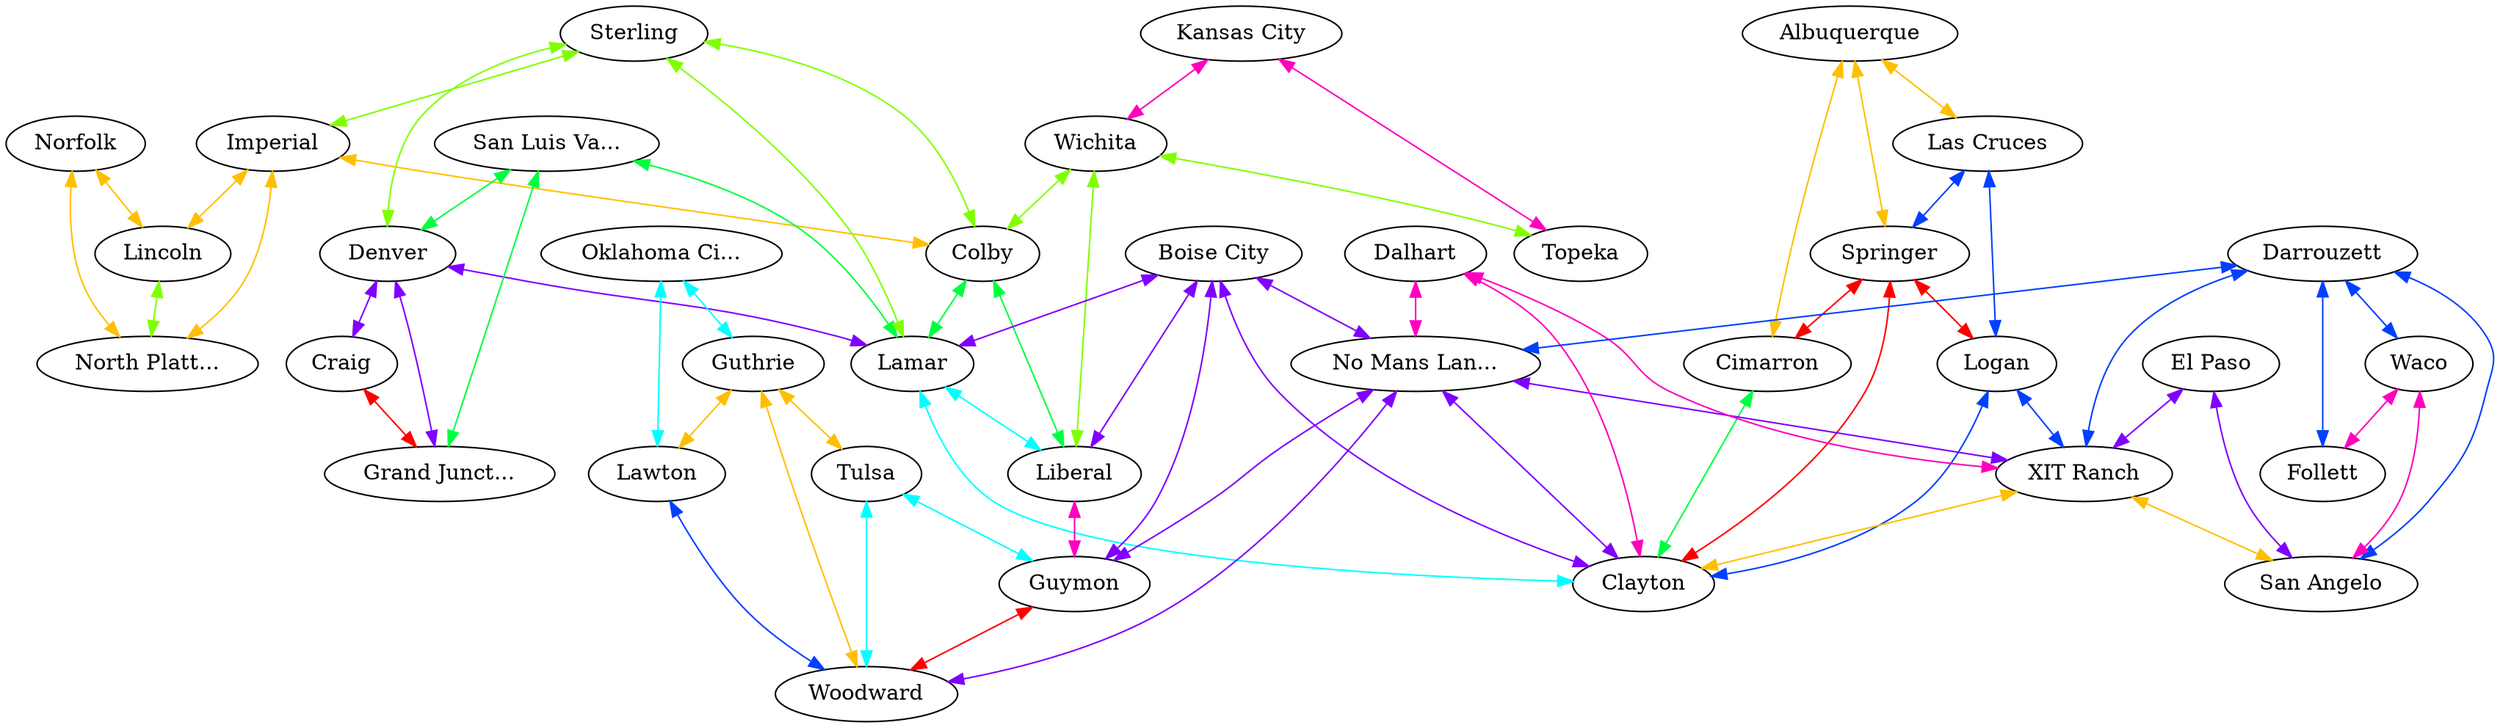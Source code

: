 graph x {
"North Platte" [pos="4.625,-0.555555555555556",label="North Platt..."]
"Norfolk" [pos="5.88888888888889,-0.555555555555556",label="Norfolk"]
"Imperial" [pos="5.22222222222222,-1.30555555555556",label="Imperial"]
"Lincoln" [pos="6.125,-1.33333333333333",label="Lincoln"]
"Craig" [pos="2.93055555555556,-1.41666666666667",label="Craig"]
"Grand Junction" [pos="2.77777777777778,-2.375",label="Grand Junct..."]
"Denver" [pos="3.70833333333333,-2.02777777777778",label="Denver"]
"San Luis Valley" [pos="3.73611111111111,-2.58333333333333",label="San Luis Va..."]
"Sterling" [pos="4.59722222222222,-1.68055555555556",label="Sterling"]
"Lamar" [pos="4.47222222222222,-2.625",label="Lamar"]
"Colby" [pos="5.25,-2",label="Colby"]
"Liberal" [pos="5.26388888888889,-2.48611111111111",label="Liberal"]
"Wichita" [pos="6.05555555555556,-2.47222222222222",label="Wichita"]
"Kansas City" [pos="7.20833333333333,-2.01388888888889",label="Kansas City"]
"Topeka" [pos="6.79166666666667,-2.30555555555556",label="Topeka"]
"Cimarron" [pos="2.72222222222222,-2.98611111111111",label="Cimarron"]
"Albuquerque" [pos="2.72222222222222,-4.22222222222222",label="Albuquerque"]
"Springer" [pos="3.58333333333333,-3.93055555555556",label="Springer"]
"Clayton" [pos="4.33333333333333,-3.19444444444444",label="Clayton"]
"Logan" [pos="4.22222222222222,-4.56944444444444",label="Logan"]
"Las Cruces" [pos="2.79166666666667,-4.875",label="Las Cruces"]
"Boise City" [pos="4.83333333333333,-3.04166666666667",label="Boise City"]
"Guymon" [pos="5.70833333333333,-3.06944444444444",label="Guymon"]
"Tulsa" [pos="6.88888888888889,-3.05555555555556",label="Tulsa"]
"Guthrie" [pos="6.88888888888889,-3.625",label="Guthrie"]
"Oklahoma City" [pos="7.04166666666667,-4.125",label="Oklahoma Ci..."]
"Lawton" [pos="6.44444444444444,-3.86111111111111",label="Lawton"]
"Woodward" [pos="5.91666666666667,-3.80555555555556",label="Woodward"]
"No Mans Land" [pos="5.41666666666667,-3.55555555555556",label="No Mans Lan..."]
"Dalhart" [pos="4.86111111111111,-3.93055555555556",label="Dalhart"]
"XIT Ranch" [pos="4.90277777777778,-4.83333333333333",label="XIT Ranch"]
"El Paso" [pos="4.06944444444444,-5.51388888888889",label="El Paso"]
"San Angelo" [pos="5.55555555555556,-5.52777777777778",label="San Angelo"]
"Darrouzett" [pos="5.68055555555556,-4.47222222222222",label="Darrouzett"]
"Follett" [pos="6.75,-4.52777777777778",label="Follett"]
"Waco" [pos="6.55555555555556,-5.25",label="Waco"]
"Albuquerque" -- "Springer" [dir="both",color="0.125,1,1"]
"Albuquerque" -- "Las Cruces" [dir="both",color="0.125,1,1"]
"Albuquerque" -- "Cimarron" [dir="both",color="0.125,1,1"]
"Sterling" -- "Lamar" [dir="both",color="0.25,1,1"]
"Sterling" -- "Imperial" [dir="both",color="0.25,1,1"]
"Sterling" -- "Colby" [dir="both",color="0.25,1,1"]
"Sterling" -- "Denver" [dir="both",color="0.25,1,1"]
"San Luis Valley" -- "Lamar" [dir="both",color="0.375,1,1"]
"San Luis Valley" -- "Grand Junction" [dir="both",color="0.375,1,1"]
"San Luis Valley" -- "Denver" [dir="both",color="0.375,1,1"]
"Oklahoma City" -- "Guthrie" [dir="both",color="0.5,1,1"]
"Oklahoma City" -- "Lawton" [dir="both",color="0.5,1,1"]
"Las Cruces" -- "Logan" [dir="both",color="0.625,1,1"]
"Las Cruces" -- "Springer" [dir="both",color="0.625,1,1"]
"Denver" -- "Lamar" [dir="both",color="0.75,1,1"]
"Denver" -- "Grand Junction" [dir="both",color="0.75,1,1"]
"Denver" -- "Craig" [dir="both",color="0.75,1,1"]
"Kansas City" -- "Wichita" [dir="both",color="0.875,1,1"]
"Kansas City" -- "Topeka" [dir="both",color="0.875,1,1"]
"Craig" -- "Grand Junction" [dir="both",color="1,1,1"]
"Imperial" -- "Lincoln" [dir="both",color="0.125,1,1"]
"Imperial" -- "North Platte" [dir="both",color="0.125,1,1"]
"Imperial" -- "Colby" [dir="both",color="0.125,1,1"]
"Wichita" -- "Colby" [dir="both",color="0.25,1,1"]
"Wichita" -- "Topeka" [dir="both",color="0.25,1,1"]
"Wichita" -- "Liberal" [dir="both",color="0.25,1,1"]
"Colby" -- "Lamar" [dir="both",color="0.375,1,1"]
"Colby" -- "Liberal" [dir="both",color="0.375,1,1"]
"Darrouzett" -- "XIT Ranch" [dir="both",color="0.625,1,1"]
"Darrouzett" -- "Waco" [dir="both",color="0.625,1,1"]
"Darrouzett" -- "San Angelo" [dir="both",color="0.625,1,1"]
"Darrouzett" -- "No Mans Land" [dir="both",color="0.625,1,1"]
"Darrouzett" -- "Follett" [dir="both",color="0.625,1,1"]
"Boise City" -- "Lamar" [dir="both",color="0.75,1,1"]
"Boise City" -- "No Mans Land" [dir="both",color="0.75,1,1"]
"Boise City" -- "Clayton" [dir="both",color="0.75,1,1"]
"Boise City" -- "Guymon" [dir="both",color="0.75,1,1"]
"Boise City" -- "Liberal" [dir="both",color="0.75,1,1"]
"Dalhart" -- "XIT Ranch" [dir="both",color="0.875,1,1"]
"Dalhart" -- "No Mans Land" [dir="both",color="0.875,1,1"]
"Dalhart" -- "Clayton" [dir="both",color="0.875,1,1"]
"Springer" -- "Logan" [dir="both",color="1,1,1"]
"Springer" -- "Clayton" [dir="both",color="1,1,1"]
"Springer" -- "Cimarron" [dir="both",color="1,1,1"]
"Norfolk" -- "Lincoln" [dir="both",color="0.125,1,1"]
"Norfolk" -- "North Platte" [dir="both",color="0.125,1,1"]
"Lincoln" -- "North Platte" [dir="both",color="0.25,1,1"]
"Lamar" -- "Clayton" [dir="both",color="0.5,1,1"]
"Lamar" -- "Liberal" [dir="both",color="0.5,1,1"]
"Logan" -- "XIT Ranch" [dir="both",color="0.625,1,1"]
"Logan" -- "Clayton" [dir="both",color="0.625,1,1"]
"El Paso" -- "XIT Ranch" [dir="both",color="0.75,1,1"]
"El Paso" -- "San Angelo" [dir="both",color="0.75,1,1"]
"Waco" -- "San Angelo" [dir="both",color="0.875,1,1"]
"Waco" -- "Follett" [dir="both",color="0.875,1,1"]
"Guthrie" -- "Lawton" [dir="both",color="0.125,1,1"]
"Guthrie" -- "Woodward" [dir="both",color="0.125,1,1"]
"Guthrie" -- "Tulsa" [dir="both",color="0.125,1,1"]
"Cimarron" -- "Clayton" [dir="both",color="0.375,1,1"]
"Tulsa" -- "Woodward" [dir="both",color="0.5,1,1"]
"Tulsa" -- "Guymon" [dir="both",color="0.5,1,1"]
"Lawton" -- "Woodward" [dir="both",color="0.625,1,1"]
"No Mans Land" -- "XIT Ranch" [dir="both",color="0.75,1,1"]
"No Mans Land" -- "Clayton" [dir="both",color="0.75,1,1"]
"No Mans Land" -- "Woodward" [dir="both",color="0.75,1,1"]
"No Mans Land" -- "Guymon" [dir="both",color="0.75,1,1"]
"Liberal" -- "Guymon" [dir="both",color="0.875,1,1"]
"Guymon" -- "Woodward" [dir="both",color="1,1,1"]
"XIT Ranch" -- "San Angelo" [dir="both",color="0.125,1,1"]
"XIT Ranch" -- "Clayton" [dir="both",color="0.125,1,1"]
}
